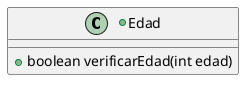 @startuml
'https://plantuml.com/class-diagram

+class Edad{
    +boolean verificarEdad(int edad)
}

@enduml